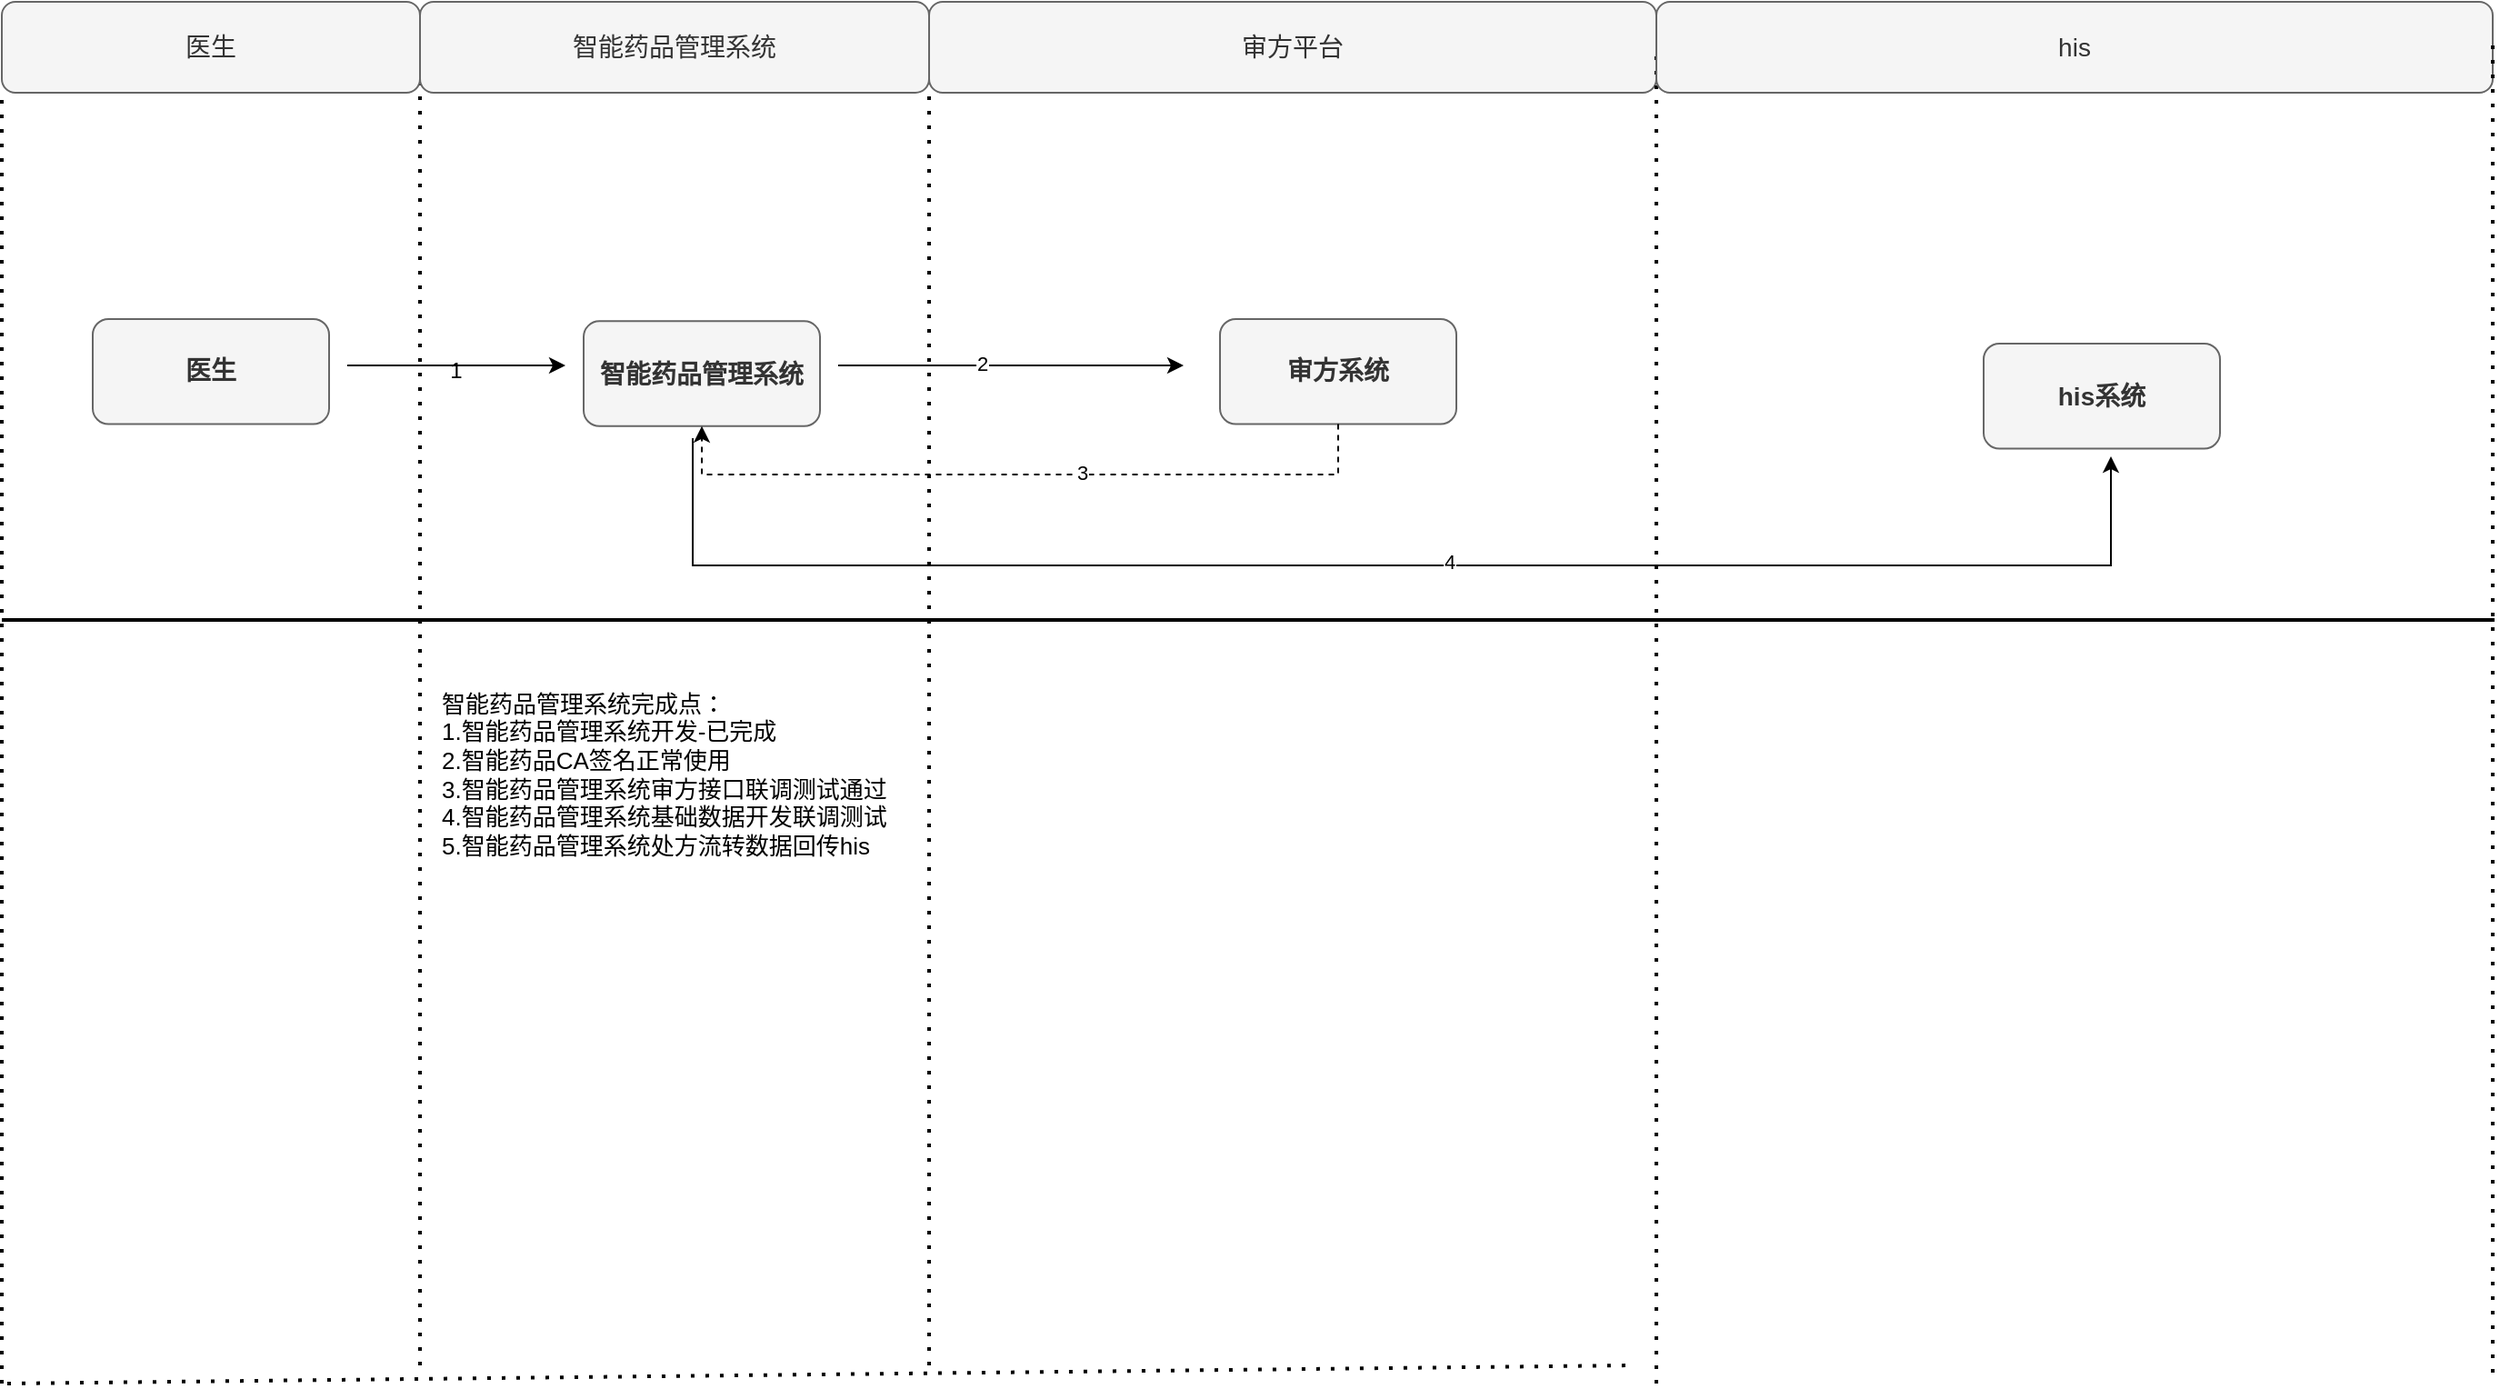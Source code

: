 <mxfile version="21.0.6" type="github">
  <diagram name="Page-1" id="e7e014a7-5840-1c2e-5031-d8a46d1fe8dd">
    <mxGraphModel dx="1050" dy="611" grid="1" gridSize="10" guides="1" tooltips="1" connect="1" arrows="1" fold="1" page="1" pageScale="1" pageWidth="1169" pageHeight="826" background="#ffffff" math="0" shadow="0">
      <root>
        <mxCell id="0" />
        <mxCell id="1" parent="0" />
        <mxCell id="p61Ynkzub3tsG1vKFJLM-2" value="" style="endArrow=none;dashed=1;html=1;dashPattern=1 3;strokeWidth=2;rounded=0;fontSize=14;" parent="1" edge="1">
          <mxGeometry width="50" height="50" relative="1" as="geometry">
            <mxPoint x="580" y="850" as="sourcePoint" />
            <mxPoint x="580" y="130" as="targetPoint" />
          </mxGeometry>
        </mxCell>
        <mxCell id="p61Ynkzub3tsG1vKFJLM-3" value="医生" style="rounded=1;whiteSpace=wrap;html=1;fontSize=14;fillColor=#f5f5f5;fontColor=#333333;strokeColor=#666666;" parent="1" vertex="1">
          <mxGeometry x="350" y="100" width="230" height="50" as="geometry" />
        </mxCell>
        <mxCell id="p61Ynkzub3tsG1vKFJLM-4" value="智能药品管理系统" style="rounded=1;whiteSpace=wrap;html=1;fontSize=14;fillColor=#f5f5f5;strokeColor=#666666;fontColor=#333333;" parent="1" vertex="1">
          <mxGeometry x="580" y="100" width="280" height="50" as="geometry" />
        </mxCell>
        <mxCell id="p61Ynkzub3tsG1vKFJLM-11" value="" style="endArrow=none;dashed=1;html=1;dashPattern=1 3;strokeWidth=2;rounded=0;fontSize=14;entryX=1;entryY=1;entryDx=0;entryDy=0;" parent="1" target="p61Ynkzub3tsG1vKFJLM-4" edge="1">
          <mxGeometry width="50" height="50" relative="1" as="geometry">
            <mxPoint x="860" y="850" as="sourcePoint" />
            <mxPoint x="910" y="150" as="targetPoint" />
          </mxGeometry>
        </mxCell>
        <mxCell id="p61Ynkzub3tsG1vKFJLM-12" value="审方平台" style="rounded=1;whiteSpace=wrap;html=1;fontSize=14;fillColor=#f5f5f5;fontColor=#333333;strokeColor=#666666;" parent="1" vertex="1">
          <mxGeometry x="860" y="100" width="400" height="50" as="geometry" />
        </mxCell>
        <mxCell id="p61Ynkzub3tsG1vKFJLM-13" value="" style="endArrow=none;dashed=1;html=1;dashPattern=1 3;strokeWidth=2;rounded=0;fontSize=14;entryX=1;entryY=1;entryDx=0;entryDy=0;" parent="1" edge="1">
          <mxGeometry width="50" height="50" relative="1" as="geometry">
            <mxPoint x="1260" y="860" as="sourcePoint" />
            <mxPoint x="1260" y="126" as="targetPoint" />
          </mxGeometry>
        </mxCell>
        <mxCell id="p61Ynkzub3tsG1vKFJLM-14" value="" style="endArrow=none;dashed=1;html=1;dashPattern=1 3;strokeWidth=2;rounded=0;fontSize=14;entryX=0;entryY=1;entryDx=0;entryDy=0;" parent="1" target="p61Ynkzub3tsG1vKFJLM-3" edge="1">
          <mxGeometry width="50" height="50" relative="1" as="geometry">
            <mxPoint x="350" y="860" as="sourcePoint" />
            <mxPoint x="130" y="180" as="targetPoint" />
          </mxGeometry>
        </mxCell>
        <mxCell id="p61Ynkzub3tsG1vKFJLM-28" value="" style="endArrow=none;dashed=1;html=1;dashPattern=1 3;strokeWidth=2;rounded=0;" parent="1" edge="1">
          <mxGeometry width="50" height="50" relative="1" as="geometry">
            <mxPoint x="353" y="860" as="sourcePoint" />
            <mxPoint x="1246.572" y="850" as="targetPoint" />
          </mxGeometry>
        </mxCell>
        <mxCell id="p61Ynkzub3tsG1vKFJLM-29" value="his" style="rounded=1;whiteSpace=wrap;html=1;fontSize=14;fillColor=#f5f5f5;fontColor=#333333;strokeColor=#666666;" parent="1" vertex="1">
          <mxGeometry x="1260" y="100" width="460" height="50" as="geometry" />
        </mxCell>
        <mxCell id="p61Ynkzub3tsG1vKFJLM-39" value="" style="endArrow=none;html=1;strokeWidth=2;rounded=0;" parent="1" edge="1">
          <mxGeometry width="50" height="50" relative="1" as="geometry">
            <mxPoint x="350" y="440" as="sourcePoint" />
            <mxPoint x="1721" y="440" as="targetPoint" />
          </mxGeometry>
        </mxCell>
        <mxCell id="veSOmnP_1DqjUxVUTsxA-1" value="&lt;b&gt;智能药品管理系统&lt;/b&gt;" style="rounded=1;whiteSpace=wrap;html=1;fontSize=14;fillColor=#f5f5f5;strokeColor=#666666;direction=south;fontColor=#333333;" vertex="1" parent="1">
          <mxGeometry x="670" y="275.63" width="130" height="57.75" as="geometry" />
        </mxCell>
        <mxCell id="veSOmnP_1DqjUxVUTsxA-2" value="&lt;b&gt;医生&lt;/b&gt;" style="rounded=1;whiteSpace=wrap;html=1;fontSize=14;fillColor=#f5f5f5;strokeColor=#666666;direction=south;fontColor=#333333;" vertex="1" parent="1">
          <mxGeometry x="400" y="274.5" width="130" height="57.75" as="geometry" />
        </mxCell>
        <mxCell id="veSOmnP_1DqjUxVUTsxA-3" value="" style="endArrow=classic;html=1;rounded=0;" edge="1" parent="1">
          <mxGeometry width="50" height="50" relative="1" as="geometry">
            <mxPoint x="540" y="300" as="sourcePoint" />
            <mxPoint x="660" y="300" as="targetPoint" />
          </mxGeometry>
        </mxCell>
        <mxCell id="veSOmnP_1DqjUxVUTsxA-4" value="" style="endArrow=classic;html=1;rounded=0;" edge="1" parent="1">
          <mxGeometry width="50" height="50" relative="1" as="geometry">
            <mxPoint x="810" y="300" as="sourcePoint" />
            <mxPoint x="1000" y="300" as="targetPoint" />
          </mxGeometry>
        </mxCell>
        <mxCell id="veSOmnP_1DqjUxVUTsxA-8" value="2" style="edgeLabel;html=1;align=center;verticalAlign=middle;resizable=0;points=[];" vertex="1" connectable="0" parent="veSOmnP_1DqjUxVUTsxA-4">
          <mxGeometry x="-0.17" y="1" relative="1" as="geometry">
            <mxPoint as="offset" />
          </mxGeometry>
        </mxCell>
        <mxCell id="veSOmnP_1DqjUxVUTsxA-5" value="&lt;b&gt;审方系统&lt;/b&gt;" style="rounded=1;whiteSpace=wrap;html=1;fontSize=14;fillColor=#f5f5f5;strokeColor=#666666;direction=south;fontColor=#333333;" vertex="1" parent="1">
          <mxGeometry x="1020" y="274.5" width="130" height="57.75" as="geometry" />
        </mxCell>
        <mxCell id="veSOmnP_1DqjUxVUTsxA-6" value="" style="endArrow=classic;html=1;rounded=0;exitX=1;exitY=0.5;exitDx=0;exitDy=0;entryX=1;entryY=0.5;entryDx=0;entryDy=0;dashed=1;" edge="1" parent="1" source="veSOmnP_1DqjUxVUTsxA-5" target="veSOmnP_1DqjUxVUTsxA-1">
          <mxGeometry width="50" height="50" relative="1" as="geometry">
            <mxPoint x="950" y="440" as="sourcePoint" />
            <mxPoint x="730" y="360" as="targetPoint" />
            <Array as="points">
              <mxPoint x="1085" y="360" />
              <mxPoint x="735" y="360" />
            </Array>
          </mxGeometry>
        </mxCell>
        <mxCell id="veSOmnP_1DqjUxVUTsxA-9" value="3" style="edgeLabel;html=1;align=center;verticalAlign=middle;resizable=0;points=[];" vertex="1" connectable="0" parent="veSOmnP_1DqjUxVUTsxA-6">
          <mxGeometry x="-0.161" y="-1" relative="1" as="geometry">
            <mxPoint as="offset" />
          </mxGeometry>
        </mxCell>
        <mxCell id="veSOmnP_1DqjUxVUTsxA-10" value="1" style="text;html=1;strokeColor=none;fillColor=none;align=center;verticalAlign=middle;whiteSpace=wrap;rounded=0;" vertex="1" parent="1">
          <mxGeometry x="570" y="288" width="60" height="30" as="geometry" />
        </mxCell>
        <mxCell id="veSOmnP_1DqjUxVUTsxA-11" value="" style="endArrow=none;dashed=1;html=1;dashPattern=1 3;strokeWidth=2;rounded=0;fontSize=14;entryX=1;entryY=1;entryDx=0;entryDy=0;" edge="1" parent="1">
          <mxGeometry width="50" height="50" relative="1" as="geometry">
            <mxPoint x="1720" y="854" as="sourcePoint" />
            <mxPoint x="1720" y="120" as="targetPoint" />
          </mxGeometry>
        </mxCell>
        <mxCell id="veSOmnP_1DqjUxVUTsxA-12" value="" style="endArrow=classic;html=1;rounded=0;" edge="1" parent="1">
          <mxGeometry width="50" height="50" relative="1" as="geometry">
            <mxPoint x="730" y="340" as="sourcePoint" />
            <mxPoint x="1510" y="350" as="targetPoint" />
            <Array as="points">
              <mxPoint x="730" y="410" />
              <mxPoint x="1510" y="410" />
            </Array>
          </mxGeometry>
        </mxCell>
        <mxCell id="veSOmnP_1DqjUxVUTsxA-14" value="4" style="edgeLabel;html=1;align=center;verticalAlign=middle;resizable=0;points=[];" vertex="1" connectable="0" parent="veSOmnP_1DqjUxVUTsxA-12">
          <mxGeometry x="0.066" y="2" relative="1" as="geometry">
            <mxPoint x="1" as="offset" />
          </mxGeometry>
        </mxCell>
        <mxCell id="veSOmnP_1DqjUxVUTsxA-13" value="&lt;b&gt;his系统&lt;/b&gt;" style="rounded=1;whiteSpace=wrap;html=1;fontSize=14;fillColor=#f5f5f5;strokeColor=#666666;direction=south;fontColor=#333333;" vertex="1" parent="1">
          <mxGeometry x="1440" y="288" width="130" height="57.75" as="geometry" />
        </mxCell>
        <mxCell id="veSOmnP_1DqjUxVUTsxA-16" value="&lt;font style=&quot;font-size: 13px;&quot;&gt;智能药品管理系统完成点：&lt;br&gt;1.智能药品管理系统开发-已完成&lt;br&gt;2.智能药品CA签名正常使用&lt;br&gt;3.智能药品管理系统审方接口联调测试通过&lt;br&gt;4.智能药品管理系统基础数据开发联调测试&lt;br&gt;5.智能药品管理系统处方流转数据回传his&lt;br&gt;&lt;/font&gt;" style="text;html=1;align=left;verticalAlign=middle;resizable=0;points=[];autosize=1;strokeColor=none;fillColor=none;" vertex="1" parent="1">
          <mxGeometry x="590" y="470" width="270" height="110" as="geometry" />
        </mxCell>
      </root>
    </mxGraphModel>
  </diagram>
</mxfile>
